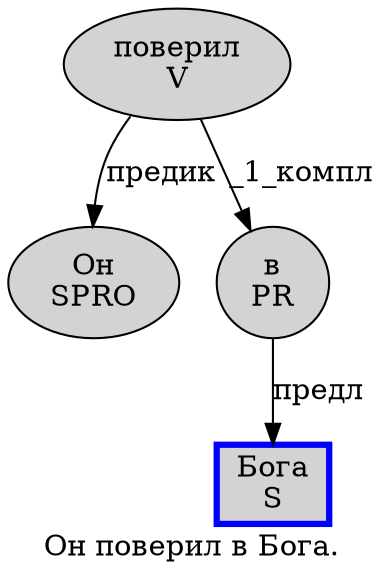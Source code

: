 digraph SENTENCE_1163 {
	graph [label="Он поверил в Бога."]
	node [style=filled]
		0 [label="Он
SPRO" color="" fillcolor=lightgray penwidth=1 shape=ellipse]
		1 [label="поверил
V" color="" fillcolor=lightgray penwidth=1 shape=ellipse]
		2 [label="в
PR" color="" fillcolor=lightgray penwidth=1 shape=ellipse]
		3 [label="Бога
S" color=blue fillcolor=lightgray penwidth=3 shape=box]
			2 -> 3 [label="предл"]
			1 -> 0 [label="предик"]
			1 -> 2 [label="_1_компл"]
}